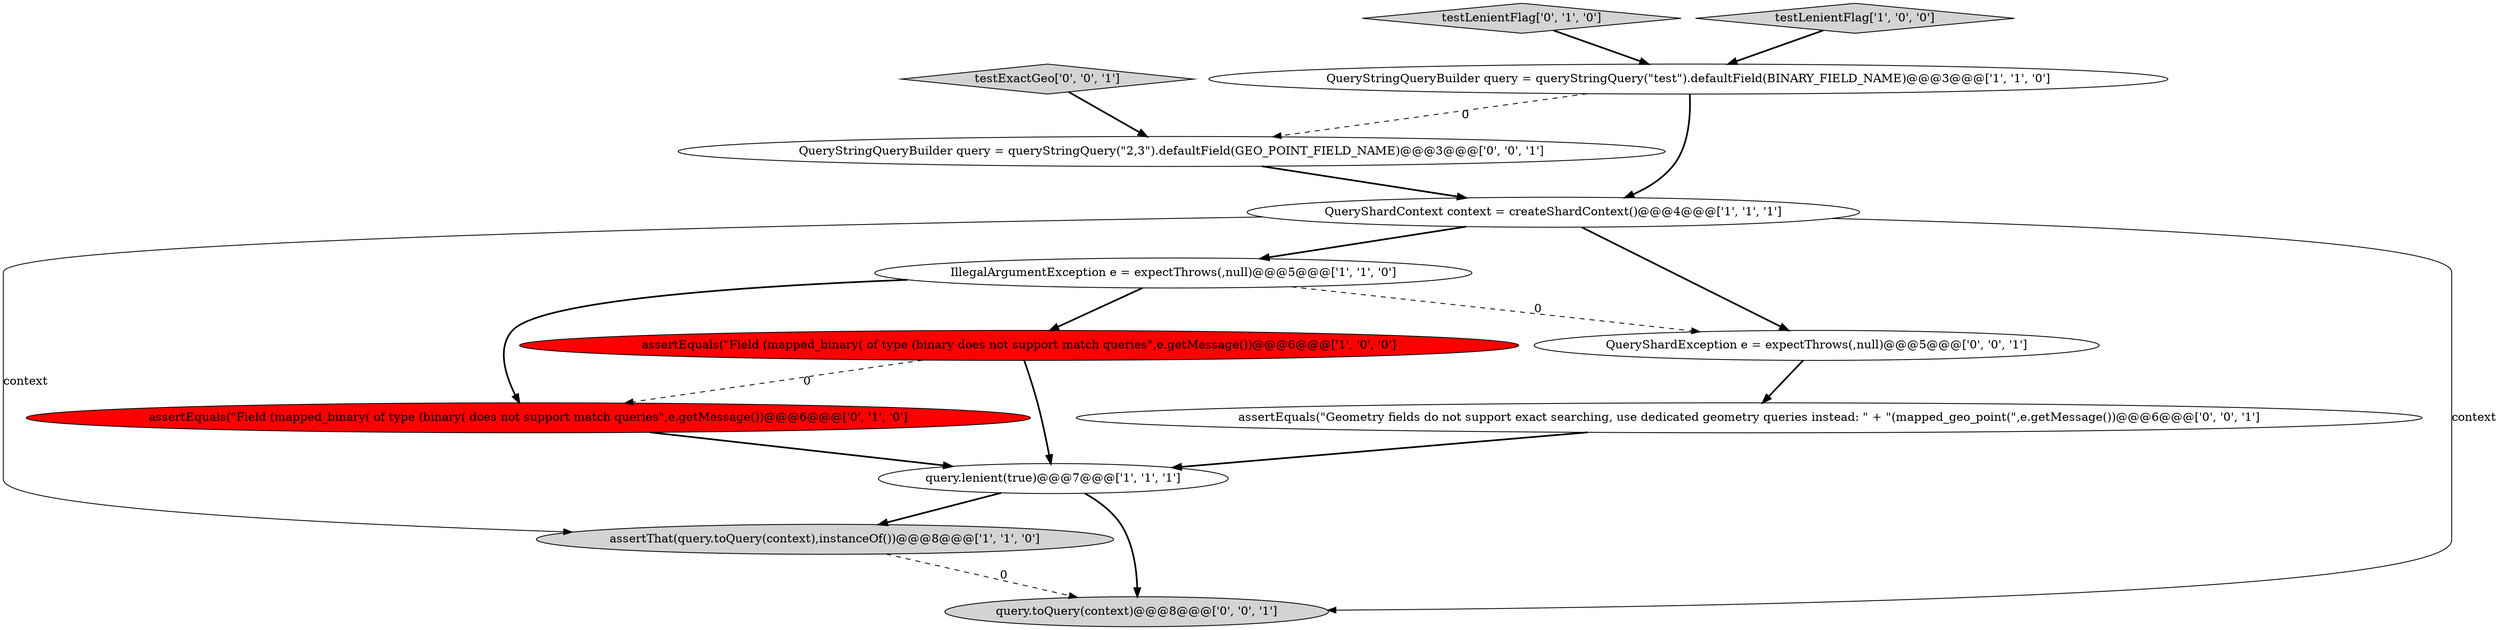 digraph {
2 [style = filled, label = "QueryStringQueryBuilder query = queryStringQuery(\"test\").defaultField(BINARY_FIELD_NAME)@@@3@@@['1', '1', '0']", fillcolor = white, shape = ellipse image = "AAA0AAABBB1BBB"];
7 [style = filled, label = "assertEquals(\"Field (mapped_binary( of type (binary( does not support match queries\",e.getMessage())@@@6@@@['0', '1', '0']", fillcolor = red, shape = ellipse image = "AAA1AAABBB2BBB"];
0 [style = filled, label = "assertThat(query.toQuery(context),instanceOf())@@@8@@@['1', '1', '0']", fillcolor = lightgray, shape = ellipse image = "AAA0AAABBB1BBB"];
11 [style = filled, label = "QueryShardException e = expectThrows(,null)@@@5@@@['0', '0', '1']", fillcolor = white, shape = ellipse image = "AAA0AAABBB3BBB"];
4 [style = filled, label = "query.lenient(true)@@@7@@@['1', '1', '1']", fillcolor = white, shape = ellipse image = "AAA0AAABBB1BBB"];
12 [style = filled, label = "QueryStringQueryBuilder query = queryStringQuery(\"2,3\").defaultField(GEO_POINT_FIELD_NAME)@@@3@@@['0', '0', '1']", fillcolor = white, shape = ellipse image = "AAA0AAABBB3BBB"];
13 [style = filled, label = "testExactGeo['0', '0', '1']", fillcolor = lightgray, shape = diamond image = "AAA0AAABBB3BBB"];
5 [style = filled, label = "QueryShardContext context = createShardContext()@@@4@@@['1', '1', '1']", fillcolor = white, shape = ellipse image = "AAA0AAABBB1BBB"];
8 [style = filled, label = "testLenientFlag['0', '1', '0']", fillcolor = lightgray, shape = diamond image = "AAA0AAABBB2BBB"];
10 [style = filled, label = "query.toQuery(context)@@@8@@@['0', '0', '1']", fillcolor = lightgray, shape = ellipse image = "AAA0AAABBB3BBB"];
1 [style = filled, label = "testLenientFlag['1', '0', '0']", fillcolor = lightgray, shape = diamond image = "AAA0AAABBB1BBB"];
3 [style = filled, label = "assertEquals(\"Field (mapped_binary( of type (binary does not support match queries\",e.getMessage())@@@6@@@['1', '0', '0']", fillcolor = red, shape = ellipse image = "AAA1AAABBB1BBB"];
6 [style = filled, label = "IllegalArgumentException e = expectThrows(,null)@@@5@@@['1', '1', '0']", fillcolor = white, shape = ellipse image = "AAA0AAABBB1BBB"];
9 [style = filled, label = "assertEquals(\"Geometry fields do not support exact searching, use dedicated geometry queries instead: \" + \"(mapped_geo_point(\",e.getMessage())@@@6@@@['0', '0', '1']", fillcolor = white, shape = ellipse image = "AAA0AAABBB3BBB"];
4->10 [style = bold, label=""];
6->3 [style = bold, label=""];
5->10 [style = solid, label="context"];
12->5 [style = bold, label=""];
3->7 [style = dashed, label="0"];
9->4 [style = bold, label=""];
6->11 [style = dashed, label="0"];
7->4 [style = bold, label=""];
11->9 [style = bold, label=""];
3->4 [style = bold, label=""];
0->10 [style = dashed, label="0"];
4->0 [style = bold, label=""];
2->12 [style = dashed, label="0"];
13->12 [style = bold, label=""];
5->6 [style = bold, label=""];
8->2 [style = bold, label=""];
1->2 [style = bold, label=""];
5->11 [style = bold, label=""];
6->7 [style = bold, label=""];
2->5 [style = bold, label=""];
5->0 [style = solid, label="context"];
}
